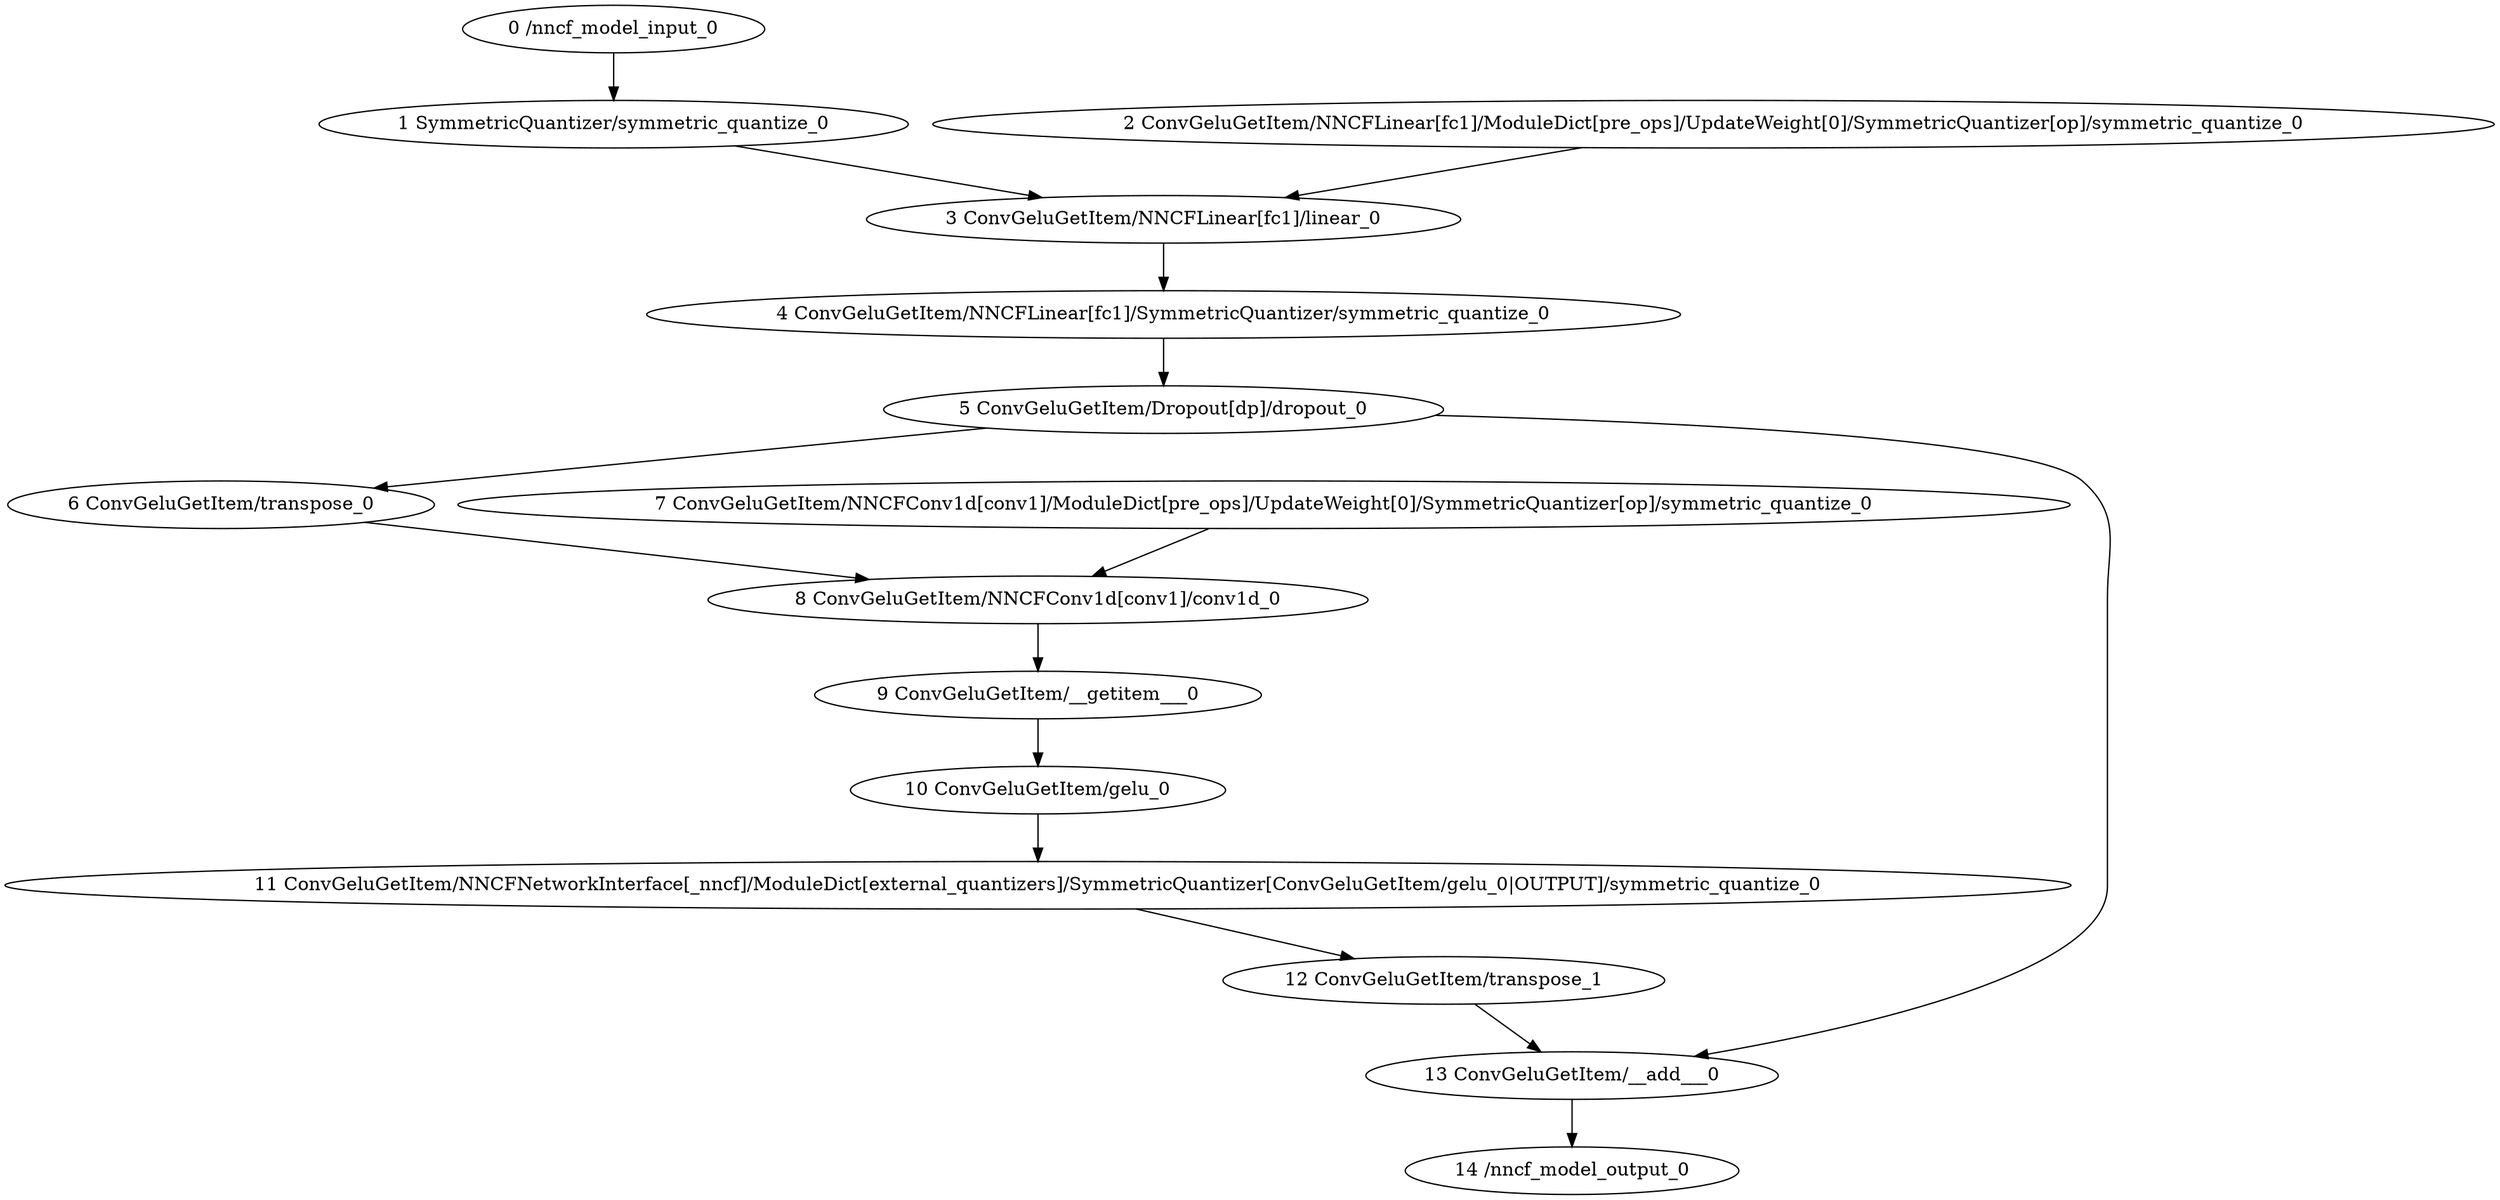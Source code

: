 strict digraph  {
"0 /nncf_model_input_0" [id=0, type=nncf_model_input];
"1 SymmetricQuantizer/symmetric_quantize_0" [id=1, type=symmetric_quantize];
"2 ConvGeluGetItem/NNCFLinear[fc1]/ModuleDict[pre_ops]/UpdateWeight[0]/SymmetricQuantizer[op]/symmetric_quantize_0" [id=2, type=symmetric_quantize];
"3 ConvGeluGetItem/NNCFLinear[fc1]/linear_0" [id=3, type=linear];
"4 ConvGeluGetItem/NNCFLinear[fc1]/SymmetricQuantizer/symmetric_quantize_0" [id=4, type=symmetric_quantize];
"5 ConvGeluGetItem/Dropout[dp]/dropout_0" [id=5, type=dropout];
"6 ConvGeluGetItem/transpose_0" [id=6, type=transpose];
"7 ConvGeluGetItem/NNCFConv1d[conv1]/ModuleDict[pre_ops]/UpdateWeight[0]/SymmetricQuantizer[op]/symmetric_quantize_0" [id=7, type=symmetric_quantize];
"8 ConvGeluGetItem/NNCFConv1d[conv1]/conv1d_0" [id=8, type=conv1d];
"9 ConvGeluGetItem/__getitem___0" [id=9, type=__getitem__];
"10 ConvGeluGetItem/gelu_0" [id=10, type=gelu];
"11 ConvGeluGetItem/NNCFNetworkInterface[_nncf]/ModuleDict[external_quantizers]/SymmetricQuantizer[ConvGeluGetItem/gelu_0|OUTPUT]/symmetric_quantize_0" [id=11, type=symmetric_quantize];
"12 ConvGeluGetItem/transpose_1" [id=12, type=transpose];
"13 ConvGeluGetItem/__add___0" [id=13, type=__add__];
"14 /nncf_model_output_0" [id=14, type=nncf_model_output];
"0 /nncf_model_input_0" -> "1 SymmetricQuantizer/symmetric_quantize_0";
"1 SymmetricQuantizer/symmetric_quantize_0" -> "3 ConvGeluGetItem/NNCFLinear[fc1]/linear_0";
"2 ConvGeluGetItem/NNCFLinear[fc1]/ModuleDict[pre_ops]/UpdateWeight[0]/SymmetricQuantizer[op]/symmetric_quantize_0" -> "3 ConvGeluGetItem/NNCFLinear[fc1]/linear_0";
"3 ConvGeluGetItem/NNCFLinear[fc1]/linear_0" -> "4 ConvGeluGetItem/NNCFLinear[fc1]/SymmetricQuantizer/symmetric_quantize_0";
"4 ConvGeluGetItem/NNCFLinear[fc1]/SymmetricQuantizer/symmetric_quantize_0" -> "5 ConvGeluGetItem/Dropout[dp]/dropout_0";
"5 ConvGeluGetItem/Dropout[dp]/dropout_0" -> "6 ConvGeluGetItem/transpose_0";
"5 ConvGeluGetItem/Dropout[dp]/dropout_0" -> "13 ConvGeluGetItem/__add___0";
"6 ConvGeluGetItem/transpose_0" -> "8 ConvGeluGetItem/NNCFConv1d[conv1]/conv1d_0";
"7 ConvGeluGetItem/NNCFConv1d[conv1]/ModuleDict[pre_ops]/UpdateWeight[0]/SymmetricQuantizer[op]/symmetric_quantize_0" -> "8 ConvGeluGetItem/NNCFConv1d[conv1]/conv1d_0";
"8 ConvGeluGetItem/NNCFConv1d[conv1]/conv1d_0" -> "9 ConvGeluGetItem/__getitem___0";
"9 ConvGeluGetItem/__getitem___0" -> "10 ConvGeluGetItem/gelu_0";
"10 ConvGeluGetItem/gelu_0" -> "11 ConvGeluGetItem/NNCFNetworkInterface[_nncf]/ModuleDict[external_quantizers]/SymmetricQuantizer[ConvGeluGetItem/gelu_0|OUTPUT]/symmetric_quantize_0";
"11 ConvGeluGetItem/NNCFNetworkInterface[_nncf]/ModuleDict[external_quantizers]/SymmetricQuantizer[ConvGeluGetItem/gelu_0|OUTPUT]/symmetric_quantize_0" -> "12 ConvGeluGetItem/transpose_1";
"12 ConvGeluGetItem/transpose_1" -> "13 ConvGeluGetItem/__add___0";
"13 ConvGeluGetItem/__add___0" -> "14 /nncf_model_output_0";
}
